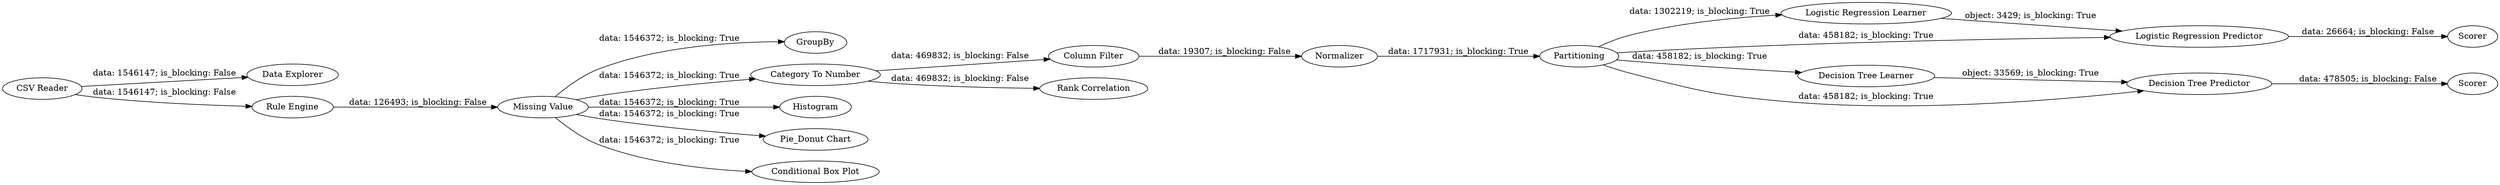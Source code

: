digraph {
	"7578881423434660588_5" [label="Column Filter"]
	"7578881423434660588_2" [label="Data Explorer"]
	"7578881423434660588_72" [label="Rule Engine"]
	"7578881423434660588_80" [label="Logistic Regression Learner"]
	"7578881423434660588_71" [label=GroupBy]
	"7578881423434660588_6" [label=Normalizer]
	"7578881423434660588_4" [label="Category To Number"]
	"7578881423434660588_68" [label=Histogram]
	"7578881423434660588_85" [label="Decision Tree Predictor"]
	"7578881423434660588_88" [label=Scorer]
	"7578881423434660588_82" [label=Scorer]
	"7578881423434660588_1" [label="CSV Reader"]
	"7578881423434660588_67" [label="Pie_Donut Chart"]
	"7578881423434660588_81" [label="Logistic Regression Predictor"]
	"7578881423434660588_78" [label="Rank Correlation"]
	"7578881423434660588_79" [label=Partitioning]
	"7578881423434660588_74" [label="Conditional Box Plot"]
	"7578881423434660588_3" [label="Missing Value"]
	"7578881423434660588_84" [label="Decision Tree Learner"]
	"7578881423434660588_3" -> "7578881423434660588_68" [label="data: 1546372; is_blocking: True"]
	"7578881423434660588_3" -> "7578881423434660588_74" [label="data: 1546372; is_blocking: True"]
	"7578881423434660588_1" -> "7578881423434660588_2" [label="data: 1546147; is_blocking: False"]
	"7578881423434660588_79" -> "7578881423434660588_81" [label="data: 458182; is_blocking: True"]
	"7578881423434660588_1" -> "7578881423434660588_72" [label="data: 1546147; is_blocking: False"]
	"7578881423434660588_5" -> "7578881423434660588_6" [label="data: 19307; is_blocking: False"]
	"7578881423434660588_79" -> "7578881423434660588_85" [label="data: 458182; is_blocking: True"]
	"7578881423434660588_3" -> "7578881423434660588_71" [label="data: 1546372; is_blocking: True"]
	"7578881423434660588_3" -> "7578881423434660588_67" [label="data: 1546372; is_blocking: True"]
	"7578881423434660588_80" -> "7578881423434660588_81" [label="object: 3429; is_blocking: True"]
	"7578881423434660588_72" -> "7578881423434660588_3" [label="data: 126493; is_blocking: False"]
	"7578881423434660588_6" -> "7578881423434660588_79" [label="data: 1717931; is_blocking: True"]
	"7578881423434660588_79" -> "7578881423434660588_80" [label="data: 1302219; is_blocking: True"]
	"7578881423434660588_85" -> "7578881423434660588_88" [label="data: 478505; is_blocking: False"]
	"7578881423434660588_79" -> "7578881423434660588_84" [label="data: 458182; is_blocking: True"]
	"7578881423434660588_4" -> "7578881423434660588_78" [label="data: 469832; is_blocking: False"]
	"7578881423434660588_84" -> "7578881423434660588_85" [label="object: 33569; is_blocking: True"]
	"7578881423434660588_3" -> "7578881423434660588_4" [label="data: 1546372; is_blocking: True"]
	"7578881423434660588_4" -> "7578881423434660588_5" [label="data: 469832; is_blocking: False"]
	"7578881423434660588_81" -> "7578881423434660588_82" [label="data: 26664; is_blocking: False"]
	rankdir=LR
}

